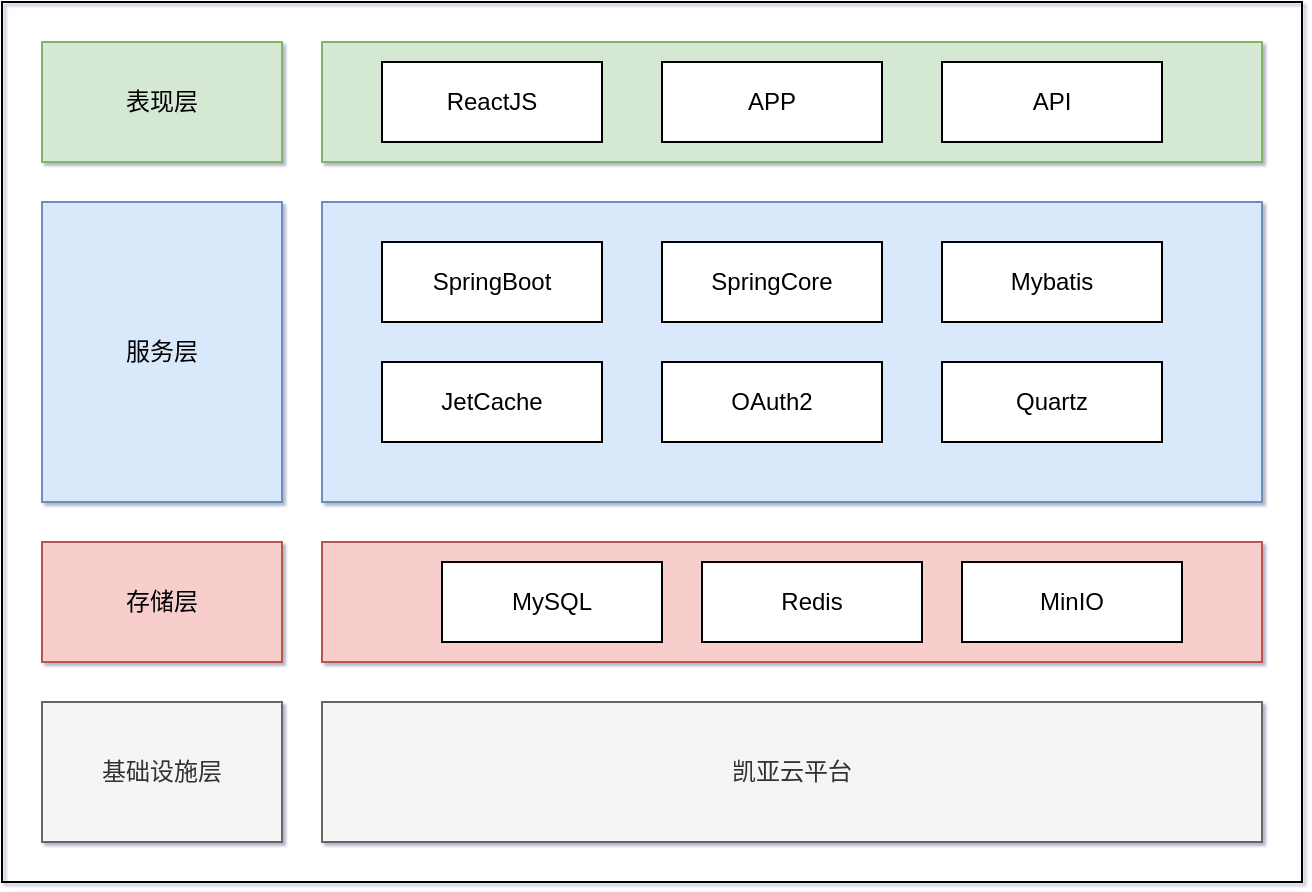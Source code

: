 <mxfile version="20.1.1" type="github">
  <diagram id="KvTSBWndc6eD5BLYHtSI" name="第 1 页">
    <mxGraphModel dx="1135" dy="714" grid="1" gridSize="10" guides="1" tooltips="1" connect="1" arrows="1" fold="1" page="1" pageScale="1" pageWidth="827" pageHeight="1169" math="0" shadow="1">
      <root>
        <mxCell id="0" />
        <mxCell id="1" parent="0" />
        <mxCell id="DO_eTJAPRYyBR4aNDUrh-20" value="" style="rounded=0;whiteSpace=wrap;html=1;fillColor=none;" parent="1" vertex="1">
          <mxGeometry x="10" y="50" width="650" height="440" as="geometry" />
        </mxCell>
        <mxCell id="DO_eTJAPRYyBR4aNDUrh-1" value="凯亚云平台" style="rounded=0;whiteSpace=wrap;html=1;fillColor=#f5f5f5;strokeColor=#666666;fontColor=#333333;" parent="1" vertex="1">
          <mxGeometry x="170" y="400" width="470" height="70" as="geometry" />
        </mxCell>
        <mxCell id="DO_eTJAPRYyBR4aNDUrh-2" value="" style="rounded=0;whiteSpace=wrap;html=1;fillColor=#f8cecc;strokeColor=#b85450;" parent="1" vertex="1">
          <mxGeometry x="170" y="320" width="470" height="60" as="geometry" />
        </mxCell>
        <mxCell id="DO_eTJAPRYyBR4aNDUrh-3" value="MySQL" style="rounded=0;whiteSpace=wrap;html=1;" parent="1" vertex="1">
          <mxGeometry x="230" y="330" width="110" height="40" as="geometry" />
        </mxCell>
        <mxCell id="DO_eTJAPRYyBR4aNDUrh-4" value="Redis" style="rounded=0;whiteSpace=wrap;html=1;" parent="1" vertex="1">
          <mxGeometry x="360" y="330" width="110" height="40" as="geometry" />
        </mxCell>
        <mxCell id="DO_eTJAPRYyBR4aNDUrh-5" value="" style="rounded=0;whiteSpace=wrap;html=1;fillColor=#d5e8d4;strokeColor=#82b366;" parent="1" vertex="1">
          <mxGeometry x="170" y="70" width="470" height="60" as="geometry" />
        </mxCell>
        <mxCell id="DO_eTJAPRYyBR4aNDUrh-6" value="ReactJS" style="rounded=0;whiteSpace=wrap;html=1;" parent="1" vertex="1">
          <mxGeometry x="200" y="80" width="110" height="40" as="geometry" />
        </mxCell>
        <mxCell id="DO_eTJAPRYyBR4aNDUrh-7" value="APP" style="rounded=0;whiteSpace=wrap;html=1;" parent="1" vertex="1">
          <mxGeometry x="340" y="80" width="110" height="40" as="geometry" />
        </mxCell>
        <mxCell id="DO_eTJAPRYyBR4aNDUrh-8" value="API" style="rounded=0;whiteSpace=wrap;html=1;" parent="1" vertex="1">
          <mxGeometry x="480" y="80" width="110" height="40" as="geometry" />
        </mxCell>
        <mxCell id="DO_eTJAPRYyBR4aNDUrh-9" value="" style="rounded=0;whiteSpace=wrap;html=1;fillColor=#dae8fc;strokeColor=#6c8ebf;" parent="1" vertex="1">
          <mxGeometry x="170" y="150" width="470" height="150" as="geometry" />
        </mxCell>
        <mxCell id="DO_eTJAPRYyBR4aNDUrh-10" value="SpringBoot" style="rounded=0;whiteSpace=wrap;html=1;" parent="1" vertex="1">
          <mxGeometry x="200" y="170" width="110" height="40" as="geometry" />
        </mxCell>
        <mxCell id="DO_eTJAPRYyBR4aNDUrh-11" value="SpringCore" style="rounded=0;whiteSpace=wrap;html=1;" parent="1" vertex="1">
          <mxGeometry x="340" y="170" width="110" height="40" as="geometry" />
        </mxCell>
        <mxCell id="DO_eTJAPRYyBR4aNDUrh-12" value="Mybatis" style="rounded=0;whiteSpace=wrap;html=1;" parent="1" vertex="1">
          <mxGeometry x="480" y="170" width="110" height="40" as="geometry" />
        </mxCell>
        <mxCell id="DO_eTJAPRYyBR4aNDUrh-13" value="JetCache" style="rounded=0;whiteSpace=wrap;html=1;" parent="1" vertex="1">
          <mxGeometry x="200" y="230" width="110" height="40" as="geometry" />
        </mxCell>
        <mxCell id="DO_eTJAPRYyBR4aNDUrh-14" value="OAuth2" style="rounded=0;whiteSpace=wrap;html=1;" parent="1" vertex="1">
          <mxGeometry x="340" y="230" width="110" height="40" as="geometry" />
        </mxCell>
        <mxCell id="DO_eTJAPRYyBR4aNDUrh-15" value="MinIO" style="rounded=0;whiteSpace=wrap;html=1;" parent="1" vertex="1">
          <mxGeometry x="490" y="330" width="110" height="40" as="geometry" />
        </mxCell>
        <mxCell id="DO_eTJAPRYyBR4aNDUrh-16" value="表现层" style="rounded=0;whiteSpace=wrap;html=1;fillColor=#d5e8d4;strokeColor=#82b366;" parent="1" vertex="1">
          <mxGeometry x="30" y="70" width="120" height="60" as="geometry" />
        </mxCell>
        <mxCell id="DO_eTJAPRYyBR4aNDUrh-17" value="服务层" style="rounded=0;whiteSpace=wrap;html=1;fillColor=#dae8fc;strokeColor=#6c8ebf;" parent="1" vertex="1">
          <mxGeometry x="30" y="150" width="120" height="150" as="geometry" />
        </mxCell>
        <mxCell id="DO_eTJAPRYyBR4aNDUrh-18" value="存储层" style="rounded=0;whiteSpace=wrap;html=1;fillColor=#f8cecc;strokeColor=#b85450;" parent="1" vertex="1">
          <mxGeometry x="30" y="320" width="120" height="60" as="geometry" />
        </mxCell>
        <mxCell id="DO_eTJAPRYyBR4aNDUrh-19" value="基础设施层" style="rounded=0;whiteSpace=wrap;html=1;fillColor=#f5f5f5;strokeColor=#666666;fontColor=#333333;" parent="1" vertex="1">
          <mxGeometry x="30" y="400" width="120" height="70" as="geometry" />
        </mxCell>
        <mxCell id="DO_eTJAPRYyBR4aNDUrh-21" value="Quartz" style="rounded=0;whiteSpace=wrap;html=1;" parent="1" vertex="1">
          <mxGeometry x="480" y="230" width="110" height="40" as="geometry" />
        </mxCell>
      </root>
    </mxGraphModel>
  </diagram>
</mxfile>
